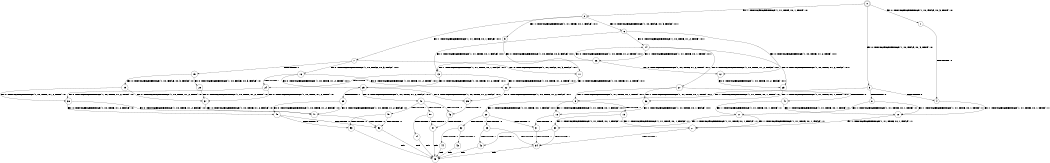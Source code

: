 digraph BCG {
size = "7, 10.5";
center = TRUE;
node [shape = circle];
0 [peripheries = 2];
0 -> 1 [label = "EX !0 !ATOMIC_EXCH_BRANCH (1, +0, FALSE, +0, 3, TRUE) !:0:"];
0 -> 2 [label = "EX !1 !ATOMIC_EXCH_BRANCH (1, +1, TRUE, +0, 1, TRUE) !:0:"];
0 -> 3 [label = "EX !0 !ATOMIC_EXCH_BRANCH (1, +0, FALSE, +0, 3, TRUE) !:0:"];
1 -> 4 [label = "TERMINATE !0"];
2 -> 5 [label = "EX !1 !ATOMIC_EXCH_BRANCH (1, +1, TRUE, +0, 1, FALSE) !:0:1:"];
2 -> 6 [label = "EX !0 !ATOMIC_EXCH_BRANCH (1, +0, FALSE, +0, 3, FALSE) !:0:1:"];
2 -> 7 [label = "EX !1 !ATOMIC_EXCH_BRANCH (1, +1, TRUE, +0, 1, FALSE) !:0:1:"];
3 -> 4 [label = "TERMINATE !0"];
3 -> 8 [label = "TERMINATE !0"];
3 -> 9 [label = "EX !1 !ATOMIC_EXCH_BRANCH (1, +1, TRUE, +0, 1, TRUE) !:0:"];
4 -> 10 [label = "EX !1 !ATOMIC_EXCH_BRANCH (1, +1, TRUE, +0, 1, TRUE) !:1:"];
5 -> 11 [label = "EX !0 !ATOMIC_EXCH_BRANCH (1, +0, FALSE, +0, 3, FALSE) !:0:1:"];
6 -> 12 [label = "EX !0 !ATOMIC_EXCH_BRANCH (1, +0, TRUE, +1, 2, TRUE) !:0:1:"];
6 -> 13 [label = "EX !1 !ATOMIC_EXCH_BRANCH (1, +1, TRUE, +0, 1, FALSE) !:0:1:"];
6 -> 14 [label = "EX !0 !ATOMIC_EXCH_BRANCH (1, +0, TRUE, +1, 2, TRUE) !:0:1:"];
7 -> 11 [label = "EX !0 !ATOMIC_EXCH_BRANCH (1, +0, FALSE, +0, 3, FALSE) !:0:1:"];
7 -> 15 [label = "TERMINATE !1"];
7 -> 16 [label = "EX !0 !ATOMIC_EXCH_BRANCH (1, +0, FALSE, +0, 3, FALSE) !:0:1:"];
8 -> 10 [label = "EX !1 !ATOMIC_EXCH_BRANCH (1, +1, TRUE, +0, 1, TRUE) !:1:"];
8 -> 17 [label = "EX !1 !ATOMIC_EXCH_BRANCH (1, +1, TRUE, +0, 1, TRUE) !:1:"];
9 -> 18 [label = "EX !1 !ATOMIC_EXCH_BRANCH (1, +1, TRUE, +0, 1, FALSE) !:0:1:"];
9 -> 19 [label = "TERMINATE !0"];
9 -> 20 [label = "EX !1 !ATOMIC_EXCH_BRANCH (1, +1, TRUE, +0, 1, FALSE) !:0:1:"];
10 -> 21 [label = "EX !1 !ATOMIC_EXCH_BRANCH (1, +1, TRUE, +0, 1, FALSE) !:1:"];
11 -> 22 [label = "EX !0 !ATOMIC_EXCH_BRANCH (1, +0, TRUE, +1, 2, TRUE) !:0:1:"];
12 -> 23 [label = "EX !0 !ATOMIC_EXCH_BRANCH (1, +0, TRUE, +1, 2, FALSE) !:0:1:"];
13 -> 22 [label = "EX !0 !ATOMIC_EXCH_BRANCH (1, +0, TRUE, +1, 2, TRUE) !:0:1:"];
13 -> 24 [label = "TERMINATE !1"];
13 -> 25 [label = "EX !0 !ATOMIC_EXCH_BRANCH (1, +0, TRUE, +1, 2, TRUE) !:0:1:"];
14 -> 23 [label = "EX !0 !ATOMIC_EXCH_BRANCH (1, +0, TRUE, +1, 2, FALSE) !:0:1:"];
14 -> 26 [label = "EX !1 !ATOMIC_EXCH_BRANCH (1, +1, TRUE, +0, 1, TRUE) !:0:1:"];
14 -> 27 [label = "EX !0 !ATOMIC_EXCH_BRANCH (1, +0, TRUE, +1, 2, FALSE) !:0:1:"];
15 -> 28 [label = "EX !0 !ATOMIC_EXCH_BRANCH (1, +0, FALSE, +0, 3, FALSE) !:0:"];
15 -> 29 [label = "EX !0 !ATOMIC_EXCH_BRANCH (1, +0, FALSE, +0, 3, FALSE) !:0:"];
16 -> 22 [label = "EX !0 !ATOMIC_EXCH_BRANCH (1, +0, TRUE, +1, 2, TRUE) !:0:1:"];
16 -> 24 [label = "TERMINATE !1"];
16 -> 25 [label = "EX !0 !ATOMIC_EXCH_BRANCH (1, +0, TRUE, +1, 2, TRUE) !:0:1:"];
17 -> 21 [label = "EX !1 !ATOMIC_EXCH_BRANCH (1, +1, TRUE, +0, 1, FALSE) !:1:"];
17 -> 30 [label = "EX !1 !ATOMIC_EXCH_BRANCH (1, +1, TRUE, +0, 1, FALSE) !:1:"];
18 -> 31 [label = "TERMINATE !0"];
19 -> 21 [label = "EX !1 !ATOMIC_EXCH_BRANCH (1, +1, TRUE, +0, 1, FALSE) !:1:"];
19 -> 30 [label = "EX !1 !ATOMIC_EXCH_BRANCH (1, +1, TRUE, +0, 1, FALSE) !:1:"];
20 -> 31 [label = "TERMINATE !0"];
20 -> 32 [label = "TERMINATE !1"];
20 -> 33 [label = "TERMINATE !0"];
21 -> 34 [label = "TERMINATE !1"];
22 -> 35 [label = "EX !0 !ATOMIC_EXCH_BRANCH (1, +0, TRUE, +1, 2, FALSE) !:0:1:"];
23 -> 36 [label = "EX !1 !ATOMIC_EXCH_BRANCH (1, +1, TRUE, +0, 1, TRUE) !:0:1:"];
24 -> 37 [label = "EX !0 !ATOMIC_EXCH_BRANCH (1, +0, TRUE, +1, 2, TRUE) !:0:"];
24 -> 38 [label = "EX !0 !ATOMIC_EXCH_BRANCH (1, +0, TRUE, +1, 2, TRUE) !:0:"];
25 -> 35 [label = "EX !0 !ATOMIC_EXCH_BRANCH (1, +0, TRUE, +1, 2, FALSE) !:0:1:"];
25 -> 39 [label = "TERMINATE !1"];
25 -> 40 [label = "EX !0 !ATOMIC_EXCH_BRANCH (1, +0, TRUE, +1, 2, FALSE) !:0:1:"];
26 -> 12 [label = "EX !0 !ATOMIC_EXCH_BRANCH (1, +0, TRUE, +1, 2, TRUE) !:0:1:"];
26 -> 13 [label = "EX !1 !ATOMIC_EXCH_BRANCH (1, +1, TRUE, +0, 1, FALSE) !:0:1:"];
26 -> 14 [label = "EX !0 !ATOMIC_EXCH_BRANCH (1, +0, TRUE, +1, 2, TRUE) !:0:1:"];
27 -> 36 [label = "EX !1 !ATOMIC_EXCH_BRANCH (1, +1, TRUE, +0, 1, TRUE) !:0:1:"];
27 -> 41 [label = "TERMINATE !0"];
27 -> 9 [label = "EX !1 !ATOMIC_EXCH_BRANCH (1, +1, TRUE, +0, 1, TRUE) !:0:1:"];
28 -> 37 [label = "EX !0 !ATOMIC_EXCH_BRANCH (1, +0, TRUE, +1, 2, TRUE) !:0:"];
29 -> 37 [label = "EX !0 !ATOMIC_EXCH_BRANCH (1, +0, TRUE, +1, 2, TRUE) !:0:"];
29 -> 38 [label = "EX !0 !ATOMIC_EXCH_BRANCH (1, +0, TRUE, +1, 2, TRUE) !:0:"];
30 -> 34 [label = "TERMINATE !1"];
30 -> 42 [label = "TERMINATE !1"];
31 -> 34 [label = "TERMINATE !1"];
32 -> 43 [label = "TERMINATE !0"];
32 -> 44 [label = "TERMINATE !0"];
33 -> 34 [label = "TERMINATE !1"];
33 -> 42 [label = "TERMINATE !1"];
34 -> 45 [label = "exit"];
35 -> 46 [label = "TERMINATE !0"];
36 -> 18 [label = "EX !1 !ATOMIC_EXCH_BRANCH (1, +1, TRUE, +0, 1, FALSE) !:0:1:"];
37 -> 47 [label = "EX !0 !ATOMIC_EXCH_BRANCH (1, +0, TRUE, +1, 2, FALSE) !:0:"];
38 -> 47 [label = "EX !0 !ATOMIC_EXCH_BRANCH (1, +0, TRUE, +1, 2, FALSE) !:0:"];
38 -> 48 [label = "EX !0 !ATOMIC_EXCH_BRANCH (1, +0, TRUE, +1, 2, FALSE) !:0:"];
39 -> 47 [label = "EX !0 !ATOMIC_EXCH_BRANCH (1, +0, TRUE, +1, 2, FALSE) !:0:"];
39 -> 48 [label = "EX !0 !ATOMIC_EXCH_BRANCH (1, +0, TRUE, +1, 2, FALSE) !:0:"];
40 -> 46 [label = "TERMINATE !0"];
40 -> 49 [label = "TERMINATE !1"];
40 -> 50 [label = "TERMINATE !0"];
41 -> 10 [label = "EX !1 !ATOMIC_EXCH_BRANCH (1, +1, TRUE, +0, 1, TRUE) !:1:"];
41 -> 17 [label = "EX !1 !ATOMIC_EXCH_BRANCH (1, +1, TRUE, +0, 1, TRUE) !:1:"];
42 -> 45 [label = "exit"];
43 -> 45 [label = "exit"];
44 -> 45 [label = "exit"];
46 -> 51 [label = "TERMINATE !1"];
47 -> 52 [label = "TERMINATE !0"];
48 -> 52 [label = "TERMINATE !0"];
48 -> 53 [label = "TERMINATE !0"];
49 -> 52 [label = "TERMINATE !0"];
49 -> 53 [label = "TERMINATE !0"];
50 -> 51 [label = "TERMINATE !1"];
50 -> 54 [label = "TERMINATE !1"];
51 -> 45 [label = "exit"];
52 -> 45 [label = "exit"];
53 -> 45 [label = "exit"];
54 -> 45 [label = "exit"];
}
